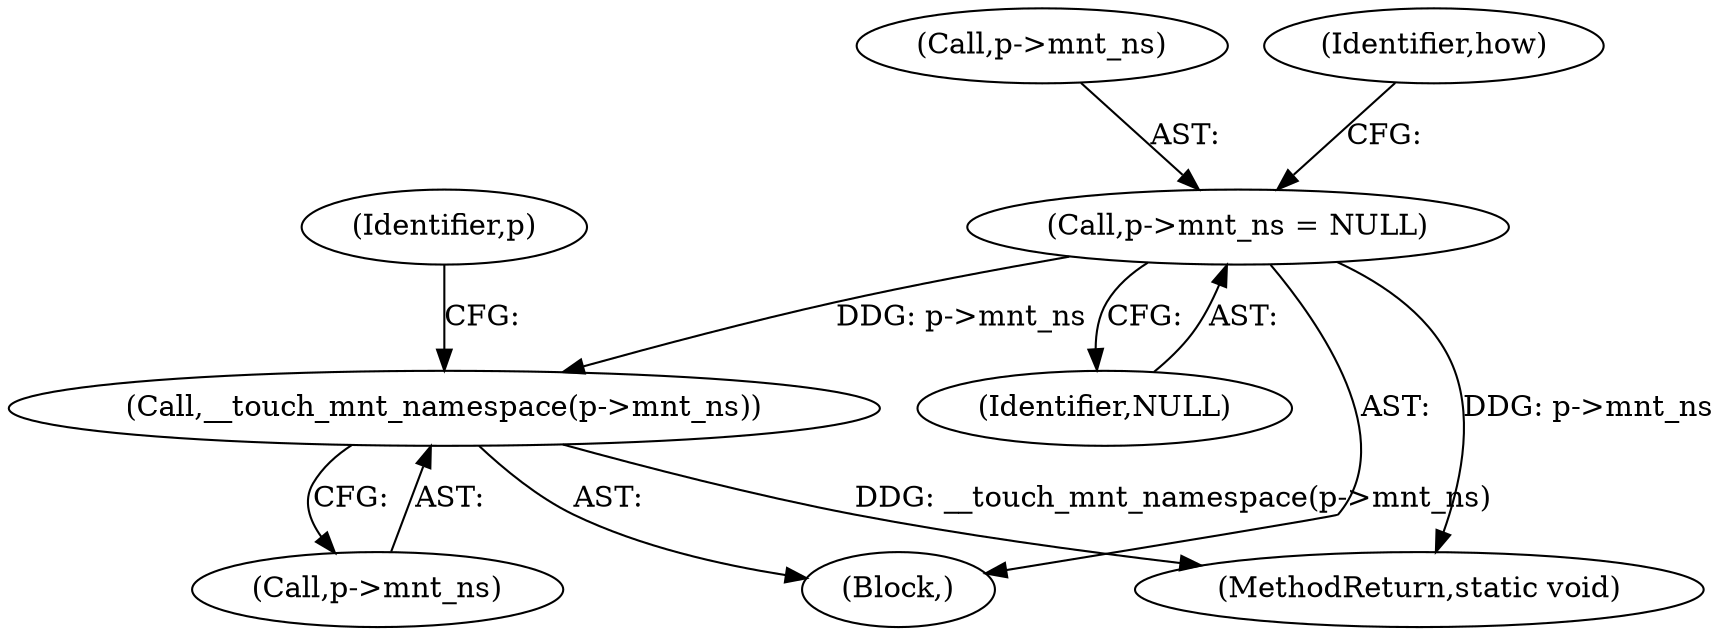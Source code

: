 digraph "0_linux_e0c9c0afd2fc958ffa34b697972721d81df8a56f_0@pointer" {
"1000172" [label="(Call,__touch_mnt_namespace(p->mnt_ns))"];
"1000176" [label="(Call,p->mnt_ns = NULL)"];
"1000178" [label="(Identifier,p)"];
"1000177" [label="(Call,p->mnt_ns)"];
"1000183" [label="(Identifier,how)"];
"1000176" [label="(Call,p->mnt_ns = NULL)"];
"1000180" [label="(Identifier,NULL)"];
"1000173" [label="(Call,p->mnt_ns)"];
"1000262" [label="(MethodReturn,static void)"];
"1000160" [label="(Block,)"];
"1000172" [label="(Call,__touch_mnt_namespace(p->mnt_ns))"];
"1000172" -> "1000160"  [label="AST: "];
"1000172" -> "1000173"  [label="CFG: "];
"1000173" -> "1000172"  [label="AST: "];
"1000178" -> "1000172"  [label="CFG: "];
"1000172" -> "1000262"  [label="DDG: __touch_mnt_namespace(p->mnt_ns)"];
"1000176" -> "1000172"  [label="DDG: p->mnt_ns"];
"1000176" -> "1000160"  [label="AST: "];
"1000176" -> "1000180"  [label="CFG: "];
"1000177" -> "1000176"  [label="AST: "];
"1000180" -> "1000176"  [label="AST: "];
"1000183" -> "1000176"  [label="CFG: "];
"1000176" -> "1000262"  [label="DDG: p->mnt_ns"];
}
